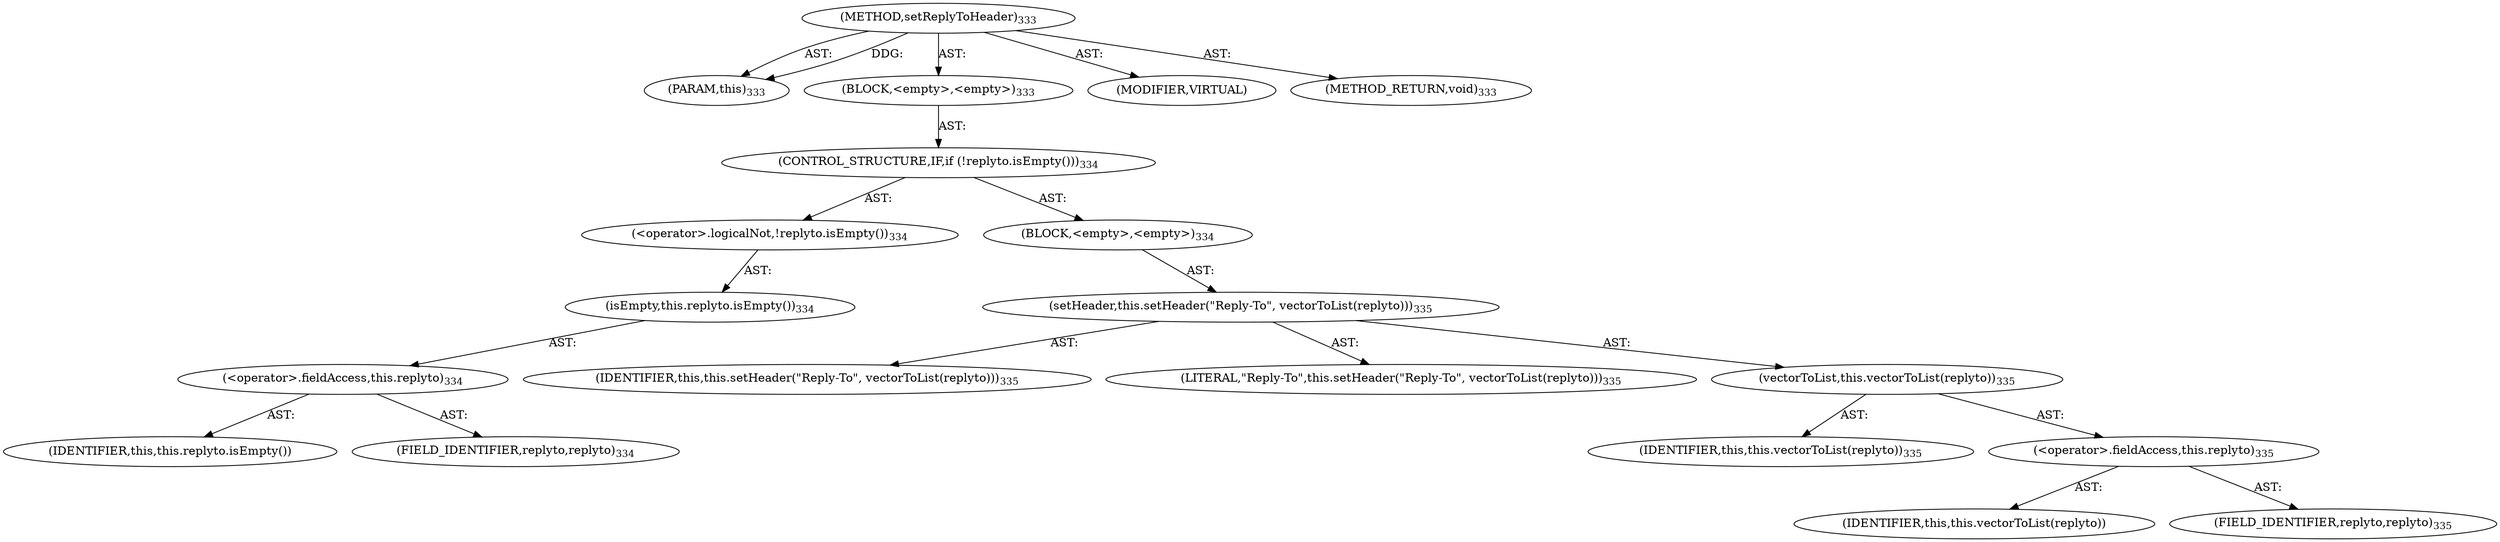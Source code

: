 digraph "setReplyToHeader" {  
"111669149709" [label = <(METHOD,setReplyToHeader)<SUB>333</SUB>> ]
"115964117001" [label = <(PARAM,this)<SUB>333</SUB>> ]
"25769803789" [label = <(BLOCK,&lt;empty&gt;,&lt;empty&gt;)<SUB>333</SUB>> ]
"47244640256" [label = <(CONTROL_STRUCTURE,IF,if (!replyto.isEmpty()))<SUB>334</SUB>> ]
"30064771140" [label = <(&lt;operator&gt;.logicalNot,!replyto.isEmpty())<SUB>334</SUB>> ]
"30064771141" [label = <(isEmpty,this.replyto.isEmpty())<SUB>334</SUB>> ]
"30064771142" [label = <(&lt;operator&gt;.fieldAccess,this.replyto)<SUB>334</SUB>> ]
"68719476817" [label = <(IDENTIFIER,this,this.replyto.isEmpty())> ]
"55834574873" [label = <(FIELD_IDENTIFIER,replyto,replyto)<SUB>334</SUB>> ]
"25769803790" [label = <(BLOCK,&lt;empty&gt;,&lt;empty&gt;)<SUB>334</SUB>> ]
"30064771143" [label = <(setHeader,this.setHeader(&quot;Reply-To&quot;, vectorToList(replyto)))<SUB>335</SUB>> ]
"68719476755" [label = <(IDENTIFIER,this,this.setHeader(&quot;Reply-To&quot;, vectorToList(replyto)))<SUB>335</SUB>> ]
"90194313221" [label = <(LITERAL,&quot;Reply-To&quot;,this.setHeader(&quot;Reply-To&quot;, vectorToList(replyto)))<SUB>335</SUB>> ]
"30064771144" [label = <(vectorToList,this.vectorToList(replyto))<SUB>335</SUB>> ]
"68719476754" [label = <(IDENTIFIER,this,this.vectorToList(replyto))<SUB>335</SUB>> ]
"30064771145" [label = <(&lt;operator&gt;.fieldAccess,this.replyto)<SUB>335</SUB>> ]
"68719476818" [label = <(IDENTIFIER,this,this.vectorToList(replyto))> ]
"55834574874" [label = <(FIELD_IDENTIFIER,replyto,replyto)<SUB>335</SUB>> ]
"133143986232" [label = <(MODIFIER,VIRTUAL)> ]
"128849018893" [label = <(METHOD_RETURN,void)<SUB>333</SUB>> ]
  "111669149709" -> "115964117001"  [ label = "AST: "] 
  "111669149709" -> "25769803789"  [ label = "AST: "] 
  "111669149709" -> "133143986232"  [ label = "AST: "] 
  "111669149709" -> "128849018893"  [ label = "AST: "] 
  "25769803789" -> "47244640256"  [ label = "AST: "] 
  "47244640256" -> "30064771140"  [ label = "AST: "] 
  "47244640256" -> "25769803790"  [ label = "AST: "] 
  "30064771140" -> "30064771141"  [ label = "AST: "] 
  "30064771141" -> "30064771142"  [ label = "AST: "] 
  "30064771142" -> "68719476817"  [ label = "AST: "] 
  "30064771142" -> "55834574873"  [ label = "AST: "] 
  "25769803790" -> "30064771143"  [ label = "AST: "] 
  "30064771143" -> "68719476755"  [ label = "AST: "] 
  "30064771143" -> "90194313221"  [ label = "AST: "] 
  "30064771143" -> "30064771144"  [ label = "AST: "] 
  "30064771144" -> "68719476754"  [ label = "AST: "] 
  "30064771144" -> "30064771145"  [ label = "AST: "] 
  "30064771145" -> "68719476818"  [ label = "AST: "] 
  "30064771145" -> "55834574874"  [ label = "AST: "] 
  "111669149709" -> "115964117001"  [ label = "DDG: "] 
}
